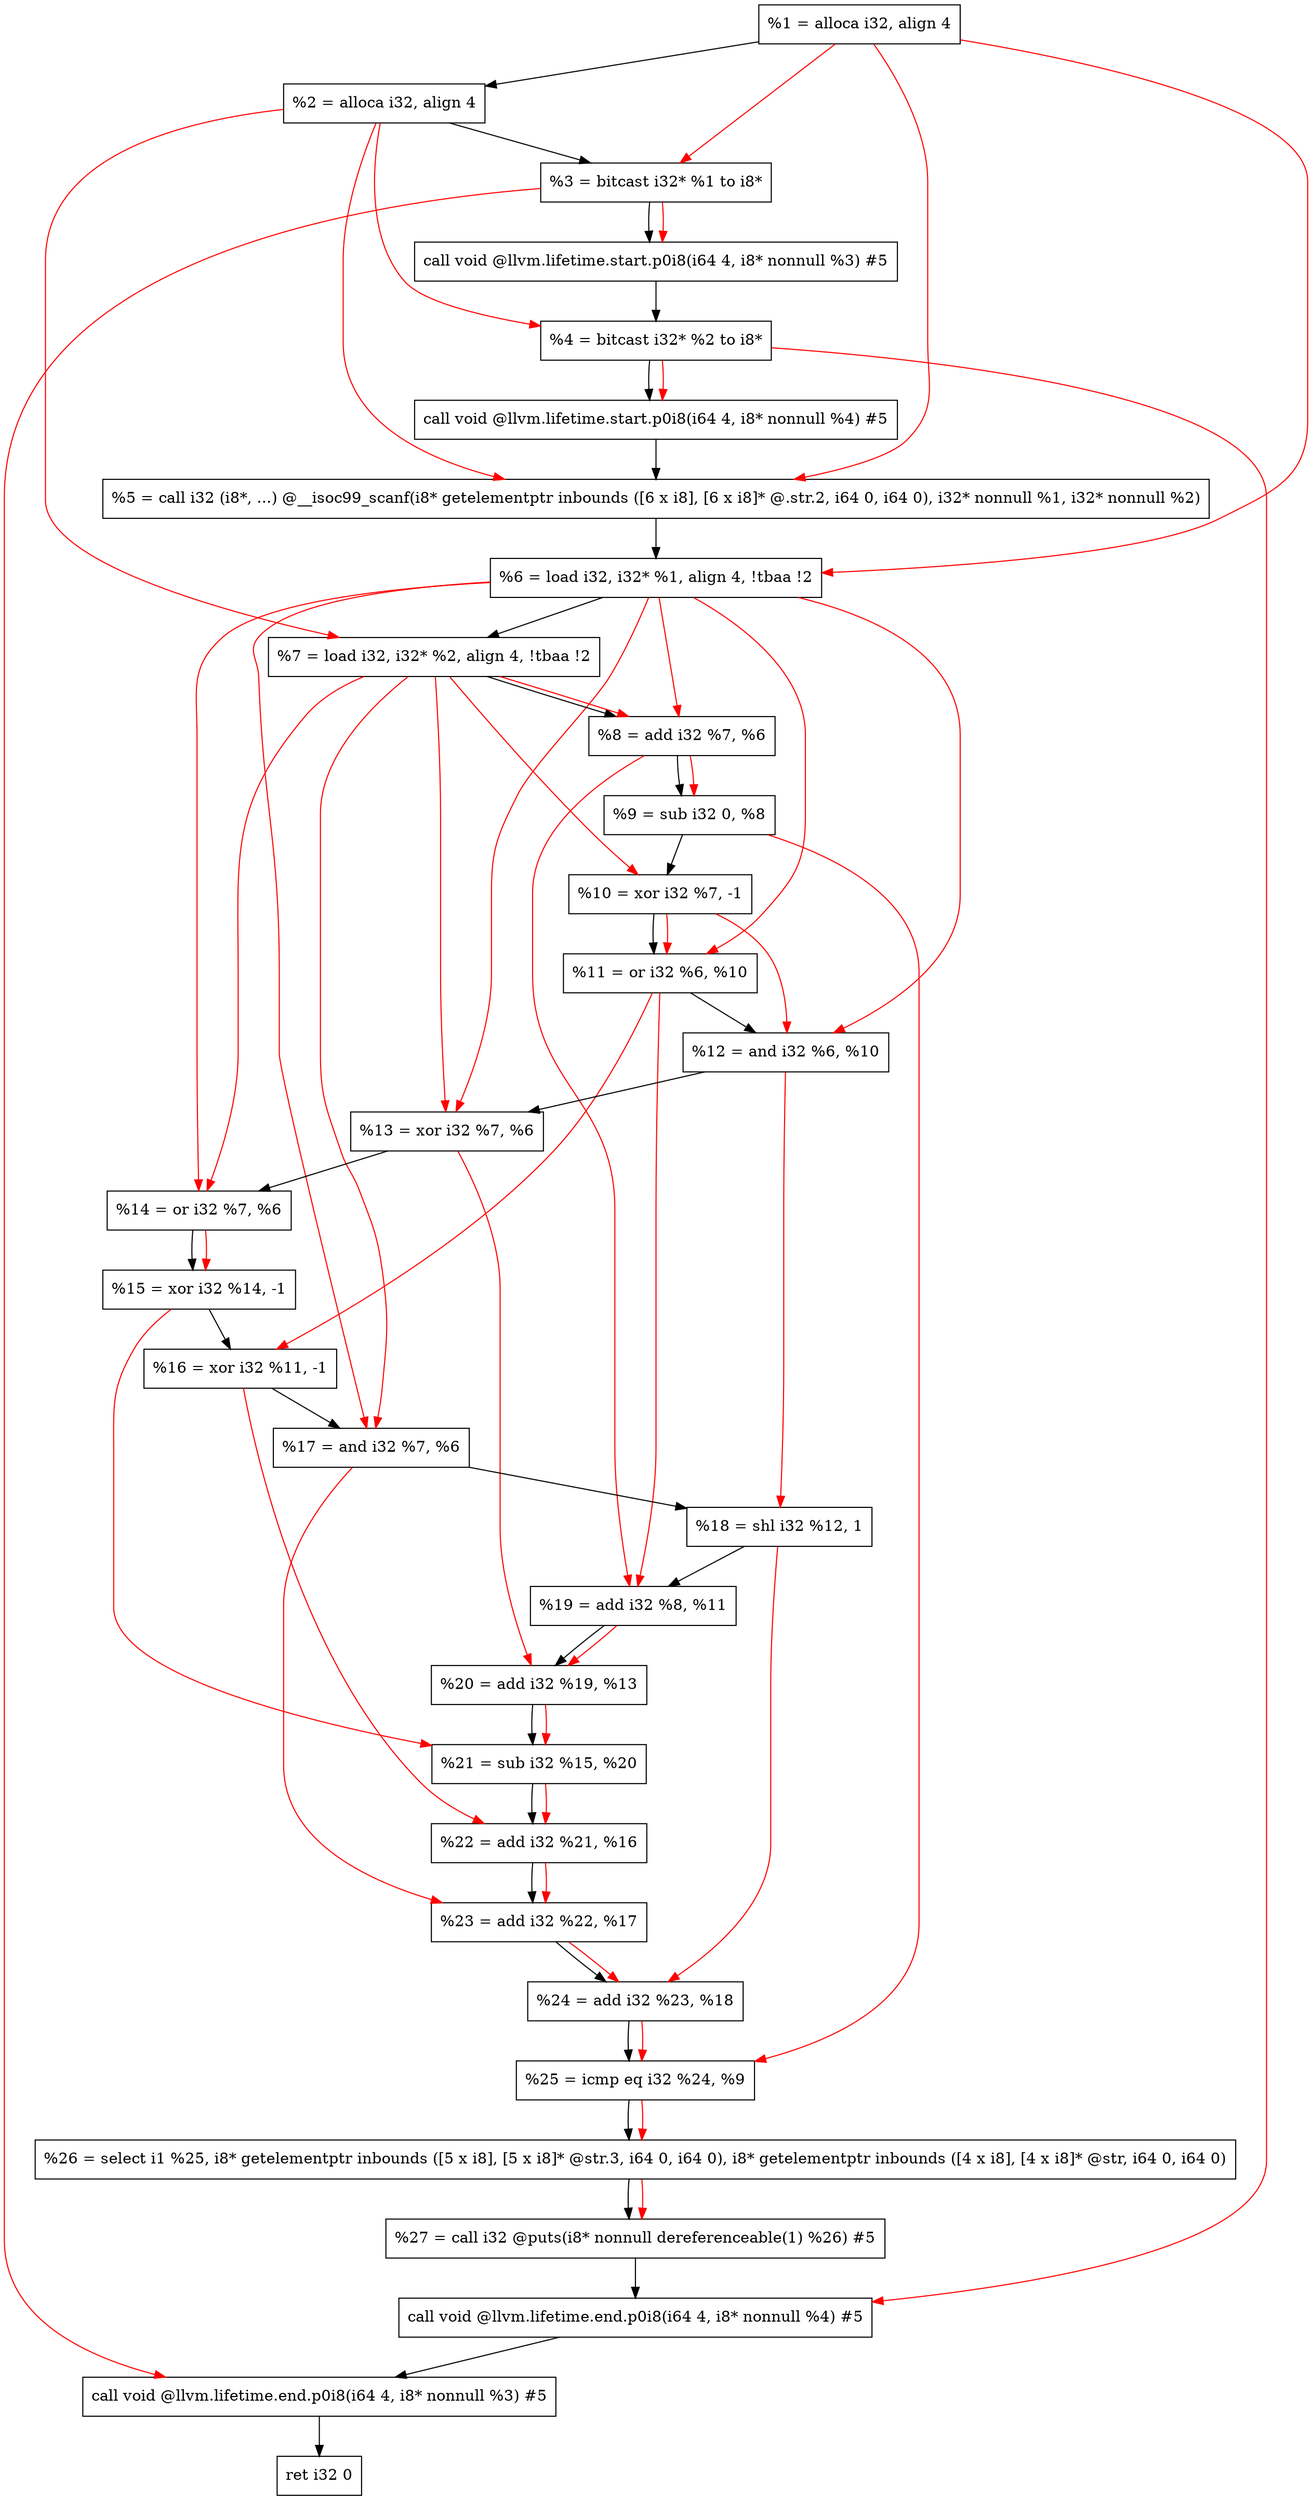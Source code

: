 digraph "DFG for'main' function" {
	Node0x83b908[shape=record, label="  %1 = alloca i32, align 4"];
	Node0x83b988[shape=record, label="  %2 = alloca i32, align 4"];
	Node0x83ba18[shape=record, label="  %3 = bitcast i32* %1 to i8*"];
	Node0x83be78[shape=record, label="  call void @llvm.lifetime.start.p0i8(i64 4, i8* nonnull %3) #5"];
	Node0x83bf58[shape=record, label="  %4 = bitcast i32* %2 to i8*"];
	Node0x83c078[shape=record, label="  call void @llvm.lifetime.start.p0i8(i64 4, i8* nonnull %4) #5"];
	Node0x83c2b0[shape=record, label="  %5 = call i32 (i8*, ...) @__isoc99_scanf(i8* getelementptr inbounds ([6 x i8], [6 x i8]* @.str.2, i64 0, i64 0), i32* nonnull %1, i32* nonnull %2)"];
	Node0x83c368[shape=record, label="  %6 = load i32, i32* %1, align 4, !tbaa !2"];
	Node0x83d2d8[shape=record, label="  %7 = load i32, i32* %2, align 4, !tbaa !2"];
	Node0x83d960[shape=record, label="  %8 = add i32 %7, %6"];
	Node0x83d9d0[shape=record, label="  %9 = sub i32 0, %8"];
	Node0x83da40[shape=record, label="  %10 = xor i32 %7, -1"];
	Node0x83dab0[shape=record, label="  %11 = or i32 %6, %10"];
	Node0x83db20[shape=record, label="  %12 = and i32 %6, %10"];
	Node0x83db90[shape=record, label="  %13 = xor i32 %7, %6"];
	Node0x83dc00[shape=record, label="  %14 = or i32 %7, %6"];
	Node0x83dc70[shape=record, label="  %15 = xor i32 %14, -1"];
	Node0x83dce0[shape=record, label="  %16 = xor i32 %11, -1"];
	Node0x83dd50[shape=record, label="  %17 = and i32 %7, %6"];
	Node0x83ddc0[shape=record, label="  %18 = shl i32 %12, 1"];
	Node0x83de30[shape=record, label="  %19 = add i32 %8, %11"];
	Node0x83dea0[shape=record, label="  %20 = add i32 %19, %13"];
	Node0x83df10[shape=record, label="  %21 = sub i32 %15, %20"];
	Node0x83df80[shape=record, label="  %22 = add i32 %21, %16"];
	Node0x83dff0[shape=record, label="  %23 = add i32 %22, %17"];
	Node0x83e060[shape=record, label="  %24 = add i32 %23, %18"];
	Node0x83e0d0[shape=record, label="  %25 = icmp eq i32 %24, %9"];
	Node0x7dc9d8[shape=record, label="  %26 = select i1 %25, i8* getelementptr inbounds ([5 x i8], [5 x i8]* @str.3, i64 0, i64 0), i8* getelementptr inbounds ([4 x i8], [4 x i8]* @str, i64 0, i64 0)"];
	Node0x83e160[shape=record, label="  %27 = call i32 @puts(i8* nonnull dereferenceable(1) %26) #5"];
	Node0x83e3b8[shape=record, label="  call void @llvm.lifetime.end.p0i8(i64 4, i8* nonnull %4) #5"];
	Node0x83e518[shape=record, label="  call void @llvm.lifetime.end.p0i8(i64 4, i8* nonnull %3) #5"];
	Node0x83e5d8[shape=record, label="  ret i32 0"];
	Node0x83b908 -> Node0x83b988;
	Node0x83b988 -> Node0x83ba18;
	Node0x83ba18 -> Node0x83be78;
	Node0x83be78 -> Node0x83bf58;
	Node0x83bf58 -> Node0x83c078;
	Node0x83c078 -> Node0x83c2b0;
	Node0x83c2b0 -> Node0x83c368;
	Node0x83c368 -> Node0x83d2d8;
	Node0x83d2d8 -> Node0x83d960;
	Node0x83d960 -> Node0x83d9d0;
	Node0x83d9d0 -> Node0x83da40;
	Node0x83da40 -> Node0x83dab0;
	Node0x83dab0 -> Node0x83db20;
	Node0x83db20 -> Node0x83db90;
	Node0x83db90 -> Node0x83dc00;
	Node0x83dc00 -> Node0x83dc70;
	Node0x83dc70 -> Node0x83dce0;
	Node0x83dce0 -> Node0x83dd50;
	Node0x83dd50 -> Node0x83ddc0;
	Node0x83ddc0 -> Node0x83de30;
	Node0x83de30 -> Node0x83dea0;
	Node0x83dea0 -> Node0x83df10;
	Node0x83df10 -> Node0x83df80;
	Node0x83df80 -> Node0x83dff0;
	Node0x83dff0 -> Node0x83e060;
	Node0x83e060 -> Node0x83e0d0;
	Node0x83e0d0 -> Node0x7dc9d8;
	Node0x7dc9d8 -> Node0x83e160;
	Node0x83e160 -> Node0x83e3b8;
	Node0x83e3b8 -> Node0x83e518;
	Node0x83e518 -> Node0x83e5d8;
edge [color=red]
	Node0x83b908 -> Node0x83ba18;
	Node0x83ba18 -> Node0x83be78;
	Node0x83b988 -> Node0x83bf58;
	Node0x83bf58 -> Node0x83c078;
	Node0x83b908 -> Node0x83c2b0;
	Node0x83b988 -> Node0x83c2b0;
	Node0x83b908 -> Node0x83c368;
	Node0x83b988 -> Node0x83d2d8;
	Node0x83d2d8 -> Node0x83d960;
	Node0x83c368 -> Node0x83d960;
	Node0x83d960 -> Node0x83d9d0;
	Node0x83d2d8 -> Node0x83da40;
	Node0x83c368 -> Node0x83dab0;
	Node0x83da40 -> Node0x83dab0;
	Node0x83c368 -> Node0x83db20;
	Node0x83da40 -> Node0x83db20;
	Node0x83d2d8 -> Node0x83db90;
	Node0x83c368 -> Node0x83db90;
	Node0x83d2d8 -> Node0x83dc00;
	Node0x83c368 -> Node0x83dc00;
	Node0x83dc00 -> Node0x83dc70;
	Node0x83dab0 -> Node0x83dce0;
	Node0x83d2d8 -> Node0x83dd50;
	Node0x83c368 -> Node0x83dd50;
	Node0x83db20 -> Node0x83ddc0;
	Node0x83d960 -> Node0x83de30;
	Node0x83dab0 -> Node0x83de30;
	Node0x83de30 -> Node0x83dea0;
	Node0x83db90 -> Node0x83dea0;
	Node0x83dc70 -> Node0x83df10;
	Node0x83dea0 -> Node0x83df10;
	Node0x83df10 -> Node0x83df80;
	Node0x83dce0 -> Node0x83df80;
	Node0x83df80 -> Node0x83dff0;
	Node0x83dd50 -> Node0x83dff0;
	Node0x83dff0 -> Node0x83e060;
	Node0x83ddc0 -> Node0x83e060;
	Node0x83e060 -> Node0x83e0d0;
	Node0x83d9d0 -> Node0x83e0d0;
	Node0x83e0d0 -> Node0x7dc9d8;
	Node0x7dc9d8 -> Node0x83e160;
	Node0x83bf58 -> Node0x83e3b8;
	Node0x83ba18 -> Node0x83e518;
}
